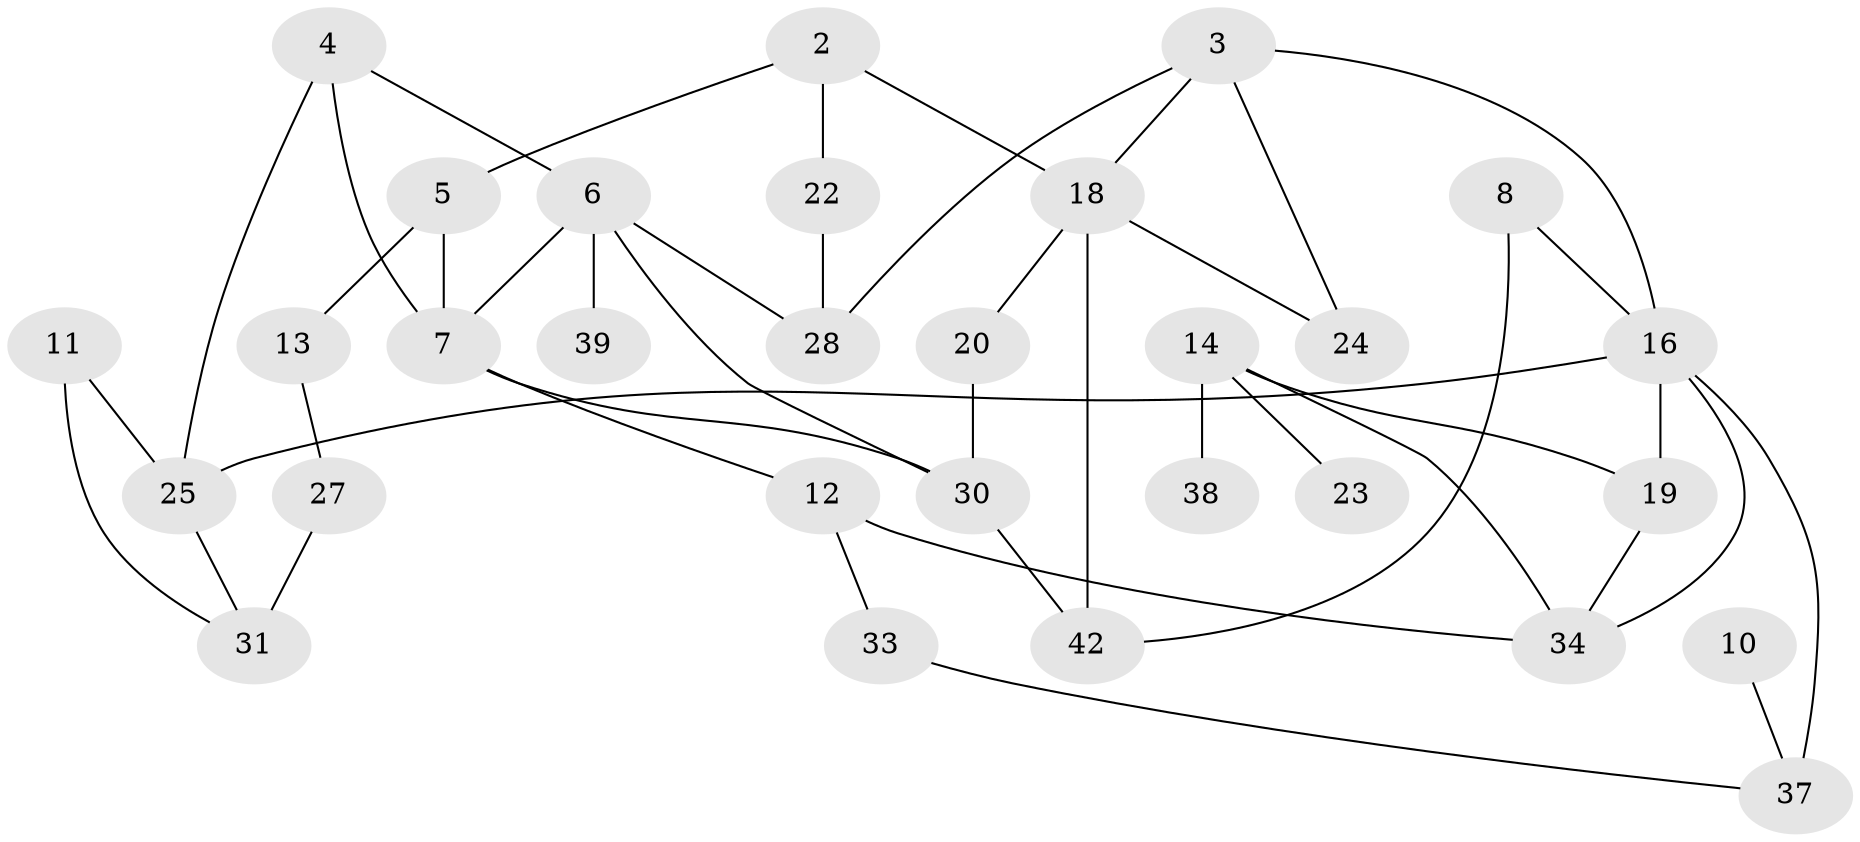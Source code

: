 // original degree distribution, {0: 0.10843373493975904, 3: 0.20481927710843373, 2: 0.20481927710843373, 1: 0.30120481927710846, 4: 0.10843373493975904, 5: 0.04819277108433735, 6: 0.024096385542168676}
// Generated by graph-tools (version 1.1) at 2025/33/03/09/25 02:33:43]
// undirected, 30 vertices, 44 edges
graph export_dot {
graph [start="1"]
  node [color=gray90,style=filled];
  2;
  3;
  4;
  5;
  6;
  7;
  8;
  10;
  11;
  12;
  13;
  14;
  16;
  18;
  19;
  20;
  22;
  23;
  24;
  25;
  27;
  28;
  30;
  31;
  33;
  34;
  37;
  38;
  39;
  42;
  2 -- 5 [weight=1.0];
  2 -- 18 [weight=1.0];
  2 -- 22 [weight=1.0];
  3 -- 16 [weight=1.0];
  3 -- 18 [weight=1.0];
  3 -- 24 [weight=1.0];
  3 -- 28 [weight=1.0];
  4 -- 6 [weight=1.0];
  4 -- 7 [weight=1.0];
  4 -- 25 [weight=1.0];
  5 -- 7 [weight=1.0];
  5 -- 13 [weight=1.0];
  6 -- 7 [weight=1.0];
  6 -- 28 [weight=1.0];
  6 -- 30 [weight=1.0];
  6 -- 39 [weight=1.0];
  7 -- 12 [weight=1.0];
  7 -- 30 [weight=1.0];
  8 -- 16 [weight=1.0];
  8 -- 42 [weight=1.0];
  10 -- 37 [weight=1.0];
  11 -- 25 [weight=1.0];
  11 -- 31 [weight=1.0];
  12 -- 33 [weight=1.0];
  12 -- 34 [weight=1.0];
  13 -- 27 [weight=1.0];
  14 -- 19 [weight=1.0];
  14 -- 23 [weight=1.0];
  14 -- 34 [weight=1.0];
  14 -- 38 [weight=1.0];
  16 -- 19 [weight=1.0];
  16 -- 25 [weight=1.0];
  16 -- 34 [weight=1.0];
  16 -- 37 [weight=2.0];
  18 -- 20 [weight=1.0];
  18 -- 24 [weight=1.0];
  18 -- 42 [weight=1.0];
  19 -- 34 [weight=1.0];
  20 -- 30 [weight=1.0];
  22 -- 28 [weight=2.0];
  25 -- 31 [weight=1.0];
  27 -- 31 [weight=2.0];
  30 -- 42 [weight=1.0];
  33 -- 37 [weight=1.0];
}
